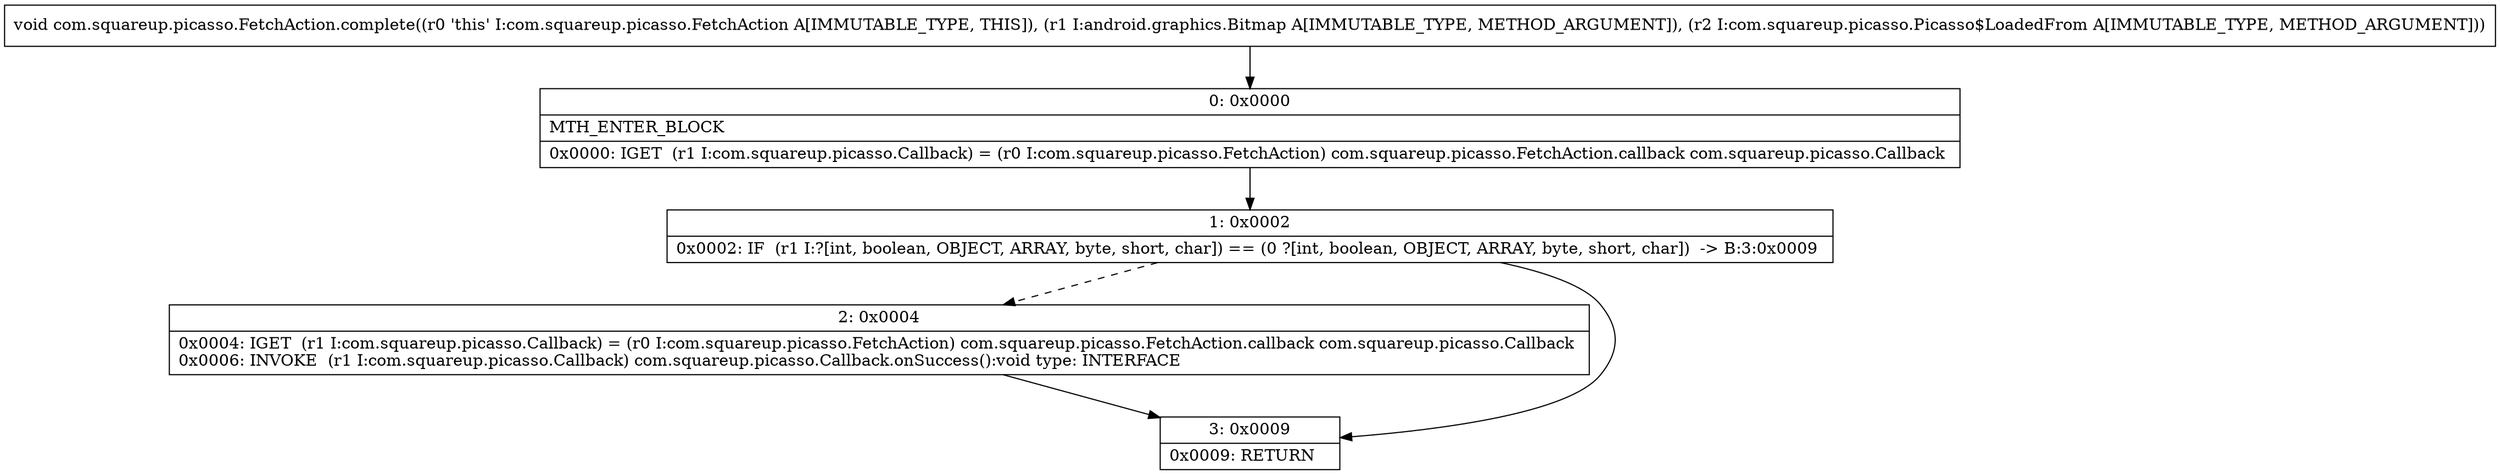 digraph "CFG forcom.squareup.picasso.FetchAction.complete(Landroid\/graphics\/Bitmap;Lcom\/squareup\/picasso\/Picasso$LoadedFrom;)V" {
Node_0 [shape=record,label="{0\:\ 0x0000|MTH_ENTER_BLOCK\l|0x0000: IGET  (r1 I:com.squareup.picasso.Callback) = (r0 I:com.squareup.picasso.FetchAction) com.squareup.picasso.FetchAction.callback com.squareup.picasso.Callback \l}"];
Node_1 [shape=record,label="{1\:\ 0x0002|0x0002: IF  (r1 I:?[int, boolean, OBJECT, ARRAY, byte, short, char]) == (0 ?[int, boolean, OBJECT, ARRAY, byte, short, char])  \-\> B:3:0x0009 \l}"];
Node_2 [shape=record,label="{2\:\ 0x0004|0x0004: IGET  (r1 I:com.squareup.picasso.Callback) = (r0 I:com.squareup.picasso.FetchAction) com.squareup.picasso.FetchAction.callback com.squareup.picasso.Callback \l0x0006: INVOKE  (r1 I:com.squareup.picasso.Callback) com.squareup.picasso.Callback.onSuccess():void type: INTERFACE \l}"];
Node_3 [shape=record,label="{3\:\ 0x0009|0x0009: RETURN   \l}"];
MethodNode[shape=record,label="{void com.squareup.picasso.FetchAction.complete((r0 'this' I:com.squareup.picasso.FetchAction A[IMMUTABLE_TYPE, THIS]), (r1 I:android.graphics.Bitmap A[IMMUTABLE_TYPE, METHOD_ARGUMENT]), (r2 I:com.squareup.picasso.Picasso$LoadedFrom A[IMMUTABLE_TYPE, METHOD_ARGUMENT])) }"];
MethodNode -> Node_0;
Node_0 -> Node_1;
Node_1 -> Node_2[style=dashed];
Node_1 -> Node_3;
Node_2 -> Node_3;
}

